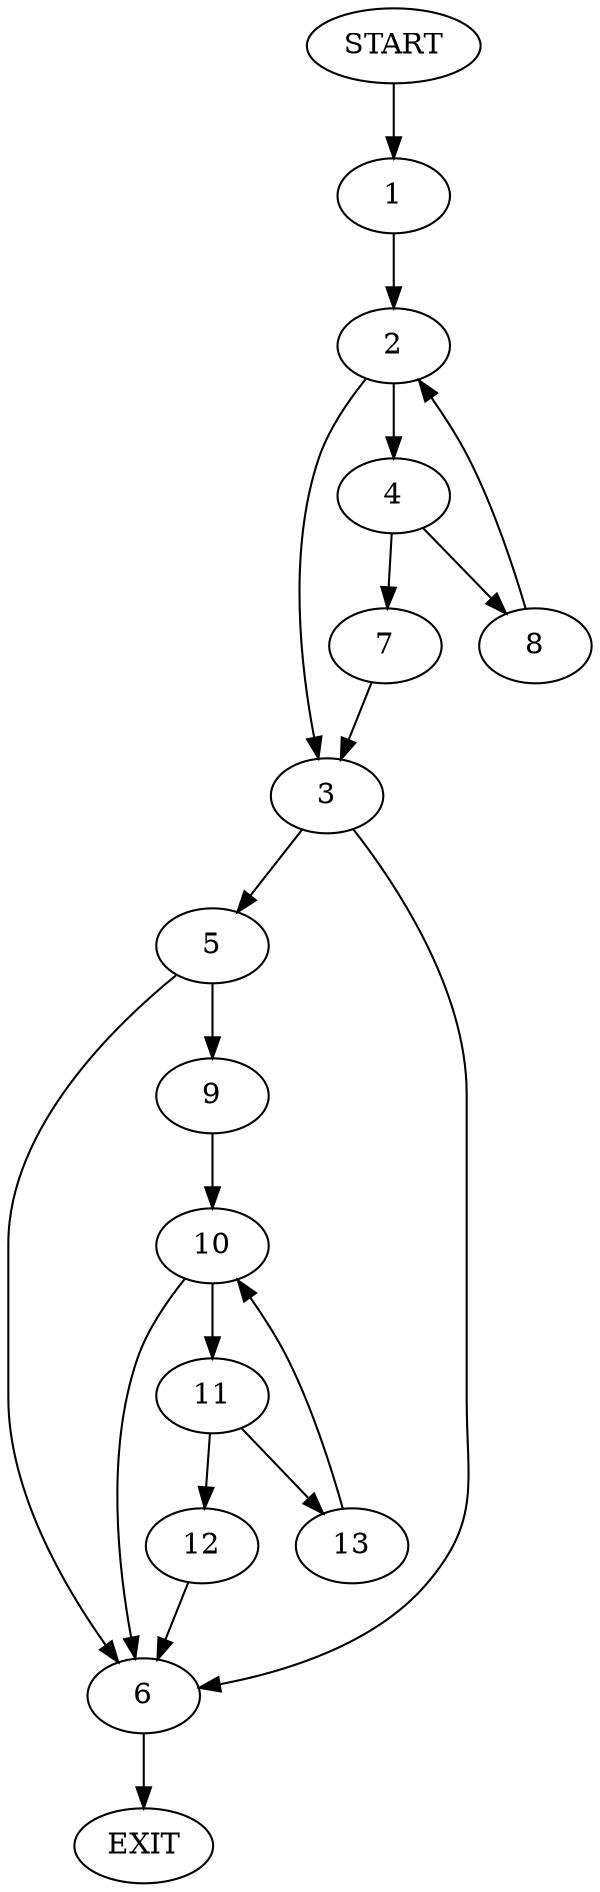 digraph {
0 [label="START"];
1;
2;
3;
4;
5;
6;
7;
8;
9;
10;
11;
12;
13;
14 [label="EXIT"];
0 -> 1;
1 -> 2;
2 -> 3;
2 -> 4;
3 -> 5;
3 -> 6;
4 -> 7;
4 -> 8;
8 -> 2;
7 -> 3;
6 -> 14;
5 -> 6;
5 -> 9;
9 -> 10;
10 -> 6;
10 -> 11;
11 -> 12;
11 -> 13;
13 -> 10;
12 -> 6;
}